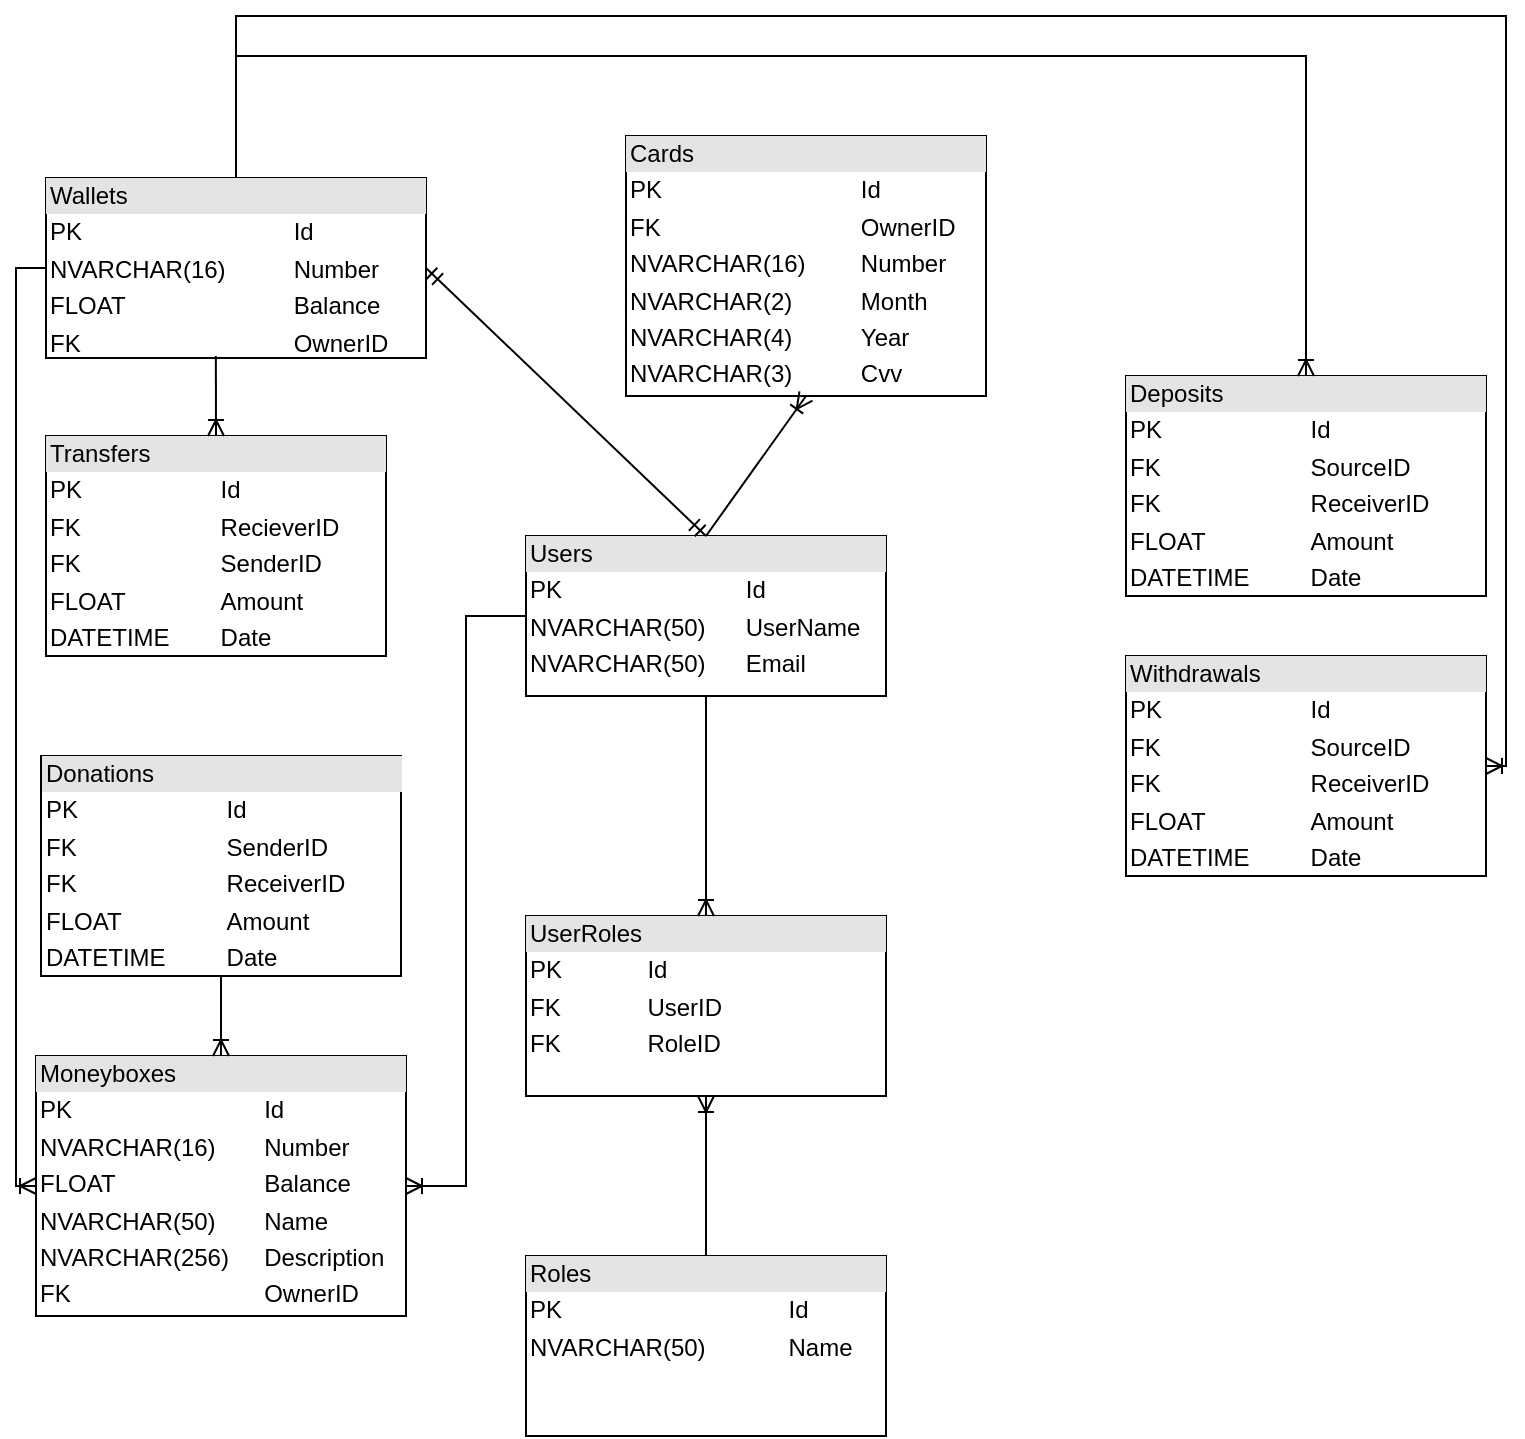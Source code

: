 <mxfile version="20.4.1"><diagram id="vShU4coVJeIM-3Gy8aQp" name="Page-1"><mxGraphModel dx="1038" dy="564" grid="1" gridSize="10" guides="1" tooltips="1" connect="1" arrows="1" fold="1" page="1" pageScale="1" pageWidth="827" pageHeight="1169" math="0" shadow="0"><root><mxCell id="0"/><mxCell id="1" parent="0"/><mxCell id="t9f5pNgkgKzZPemzwrqd-10" value="&lt;div style=&quot;box-sizing: border-box ; width: 100% ; background: #e4e4e4 ; padding: 2px&quot;&gt;Users&lt;br&gt;&lt;/div&gt;&lt;table style=&quot;width: 100% ; font-size: 1em&quot; cellspacing=&quot;0&quot; cellpadding=&quot;2&quot;&gt;&lt;tbody&gt;&lt;tr&gt;&lt;td&gt;PK&lt;/td&gt;&lt;td&gt;Id&lt;br&gt;&lt;/td&gt;&lt;/tr&gt;&lt;tr&gt;&lt;td&gt;NVARCHAR(50)&lt;br&gt;&lt;/td&gt;&lt;td&gt;UserName&lt;/td&gt;&lt;/tr&gt;&lt;tr&gt;&lt;td&gt;NVARCHAR(50)&lt;br&gt;&lt;/td&gt;&lt;td&gt;Email&lt;/td&gt;&lt;/tr&gt;&lt;/tbody&gt;&lt;/table&gt;" style="verticalAlign=top;align=left;overflow=fill;html=1;" parent="1" vertex="1"><mxGeometry x="300" y="280" width="180" height="80" as="geometry"/></mxCell><mxCell id="t9f5pNgkgKzZPemzwrqd-11" value="&lt;div style=&quot;box-sizing: border-box ; width: 100% ; background: #e4e4e4 ; padding: 2px&quot;&gt;Cards&lt;br&gt;&lt;/div&gt;&lt;table style=&quot;width: 100% ; font-size: 1em&quot; cellspacing=&quot;0&quot; cellpadding=&quot;2&quot;&gt;&lt;tbody&gt;&lt;tr&gt;&lt;td&gt;PK&lt;/td&gt;&lt;td&gt;Id&lt;/td&gt;&lt;/tr&gt;&lt;tr&gt;&lt;td&gt;FK&lt;/td&gt;&lt;td&gt;OwnerID&lt;br&gt;&lt;/td&gt;&lt;/tr&gt;&lt;tr&gt;&lt;td&gt;NVARCHAR(16)&lt;/td&gt;&lt;td&gt;Number&lt;/td&gt;&lt;/tr&gt;&lt;tr&gt;&lt;td&gt;NVARCHAR(2)&lt;/td&gt;&lt;td&gt;Month&lt;br&gt;&lt;/td&gt;&lt;/tr&gt;&lt;tr&gt;&lt;td&gt;NVARCHAR(4)&lt;/td&gt;&lt;td&gt;Year&lt;br&gt;&lt;/td&gt;&lt;/tr&gt;&lt;tr&gt;&lt;td&gt;NVARCHAR(3)&lt;/td&gt;&lt;td&gt;Cvv&lt;br&gt;&lt;/td&gt;&lt;/tr&gt;&lt;/tbody&gt;&lt;/table&gt;" style="verticalAlign=top;align=left;overflow=fill;html=1;" parent="1" vertex="1"><mxGeometry x="350" y="80" width="180" height="130" as="geometry"/></mxCell><mxCell id="t9f5pNgkgKzZPemzwrqd-12" value="&lt;div style=&quot;box-sizing: border-box ; width: 100% ; background: #e4e4e4 ; padding: 2px&quot;&gt;Wallets&lt;/div&gt;&lt;table style=&quot;width: 100% ; font-size: 1em&quot; cellspacing=&quot;0&quot; cellpadding=&quot;2&quot;&gt;&lt;tbody&gt;&lt;tr&gt;&lt;td&gt;PK&lt;/td&gt;&lt;td&gt;Id&lt;/td&gt;&lt;/tr&gt;&lt;tr&gt;&lt;td&gt;NVARCHAR(16)&lt;/td&gt;&lt;td&gt;Number&lt;/td&gt;&lt;/tr&gt;&lt;tr&gt;&lt;td&gt;FLOAT&lt;br&gt;&lt;/td&gt;&lt;td&gt;Balance&lt;/td&gt;&lt;/tr&gt;&lt;tr&gt;&lt;td&gt;FK&lt;br&gt;&lt;/td&gt;&lt;td&gt;OwnerID&lt;br&gt;&lt;/td&gt;&lt;/tr&gt;&lt;tr&gt;&lt;td&gt;&lt;br&gt;&lt;/td&gt;&lt;td&gt;&lt;br&gt;&lt;/td&gt;&lt;/tr&gt;&lt;tr&gt;&lt;td&gt;&lt;br&gt;&lt;/td&gt;&lt;td&gt;&lt;br&gt;&lt;/td&gt;&lt;/tr&gt;&lt;tr&gt;&lt;td&gt;&lt;br&gt;&lt;/td&gt;&lt;td&gt;&lt;br&gt;&lt;/td&gt;&lt;/tr&gt;&lt;tr&gt;&lt;td&gt;&lt;br&gt;&lt;/td&gt;&lt;td&gt;&lt;br&gt;&lt;/td&gt;&lt;/tr&gt;&lt;/tbody&gt;&lt;/table&gt;" style="verticalAlign=top;align=left;overflow=fill;html=1;" parent="1" vertex="1"><mxGeometry x="60" y="101" width="190" height="90" as="geometry"/></mxCell><mxCell id="t9f5pNgkgKzZPemzwrqd-13" value="&lt;div style=&quot;box-sizing: border-box ; width: 100% ; background: #e4e4e4 ; padding: 2px&quot;&gt;Transfers&lt;/div&gt;&lt;table style=&quot;width: 100% ; font-size: 1em&quot; cellspacing=&quot;0&quot; cellpadding=&quot;2&quot;&gt;&lt;tbody&gt;&lt;tr&gt;&lt;td&gt;PK&lt;/td&gt;&lt;td&gt;Id&lt;/td&gt;&lt;/tr&gt;&lt;tr&gt;&lt;td&gt;FK&lt;/td&gt;&lt;td&gt;RecieverID&lt;br&gt;&lt;/td&gt;&lt;/tr&gt;&lt;tr&gt;&lt;td&gt;FK&lt;br&gt;&lt;/td&gt;&lt;td&gt;SenderID&lt;/td&gt;&lt;/tr&gt;&lt;tr&gt;&lt;td&gt;FLOAT&lt;br&gt;&lt;/td&gt;&lt;td&gt;Amount&lt;br&gt;&lt;/td&gt;&lt;/tr&gt;&lt;tr&gt;&lt;td&gt;DATETIME&lt;br&gt;&lt;/td&gt;&lt;td&gt;Date&lt;br&gt;&lt;/td&gt;&lt;/tr&gt;&lt;/tbody&gt;&lt;/table&gt;" style="verticalAlign=top;align=left;overflow=fill;html=1;" parent="1" vertex="1"><mxGeometry x="60" y="230" width="170" height="110" as="geometry"/></mxCell><mxCell id="t9f5pNgkgKzZPemzwrqd-14" value="&lt;div style=&quot;box-sizing: border-box ; width: 100% ; background: #e4e4e4 ; padding: 2px&quot;&gt;Deposits&lt;/div&gt;&lt;table style=&quot;width: 100% ; font-size: 1em&quot; cellspacing=&quot;0&quot; cellpadding=&quot;2&quot;&gt;&lt;tbody&gt;&lt;tr&gt;&lt;td&gt;PK&lt;/td&gt;&lt;td&gt;Id&lt;/td&gt;&lt;/tr&gt;&lt;tr&gt;&lt;td&gt;FK&lt;/td&gt;&lt;td&gt;SourceID&lt;/td&gt;&lt;/tr&gt;&lt;tr&gt;&lt;td&gt;FK&lt;br&gt;&lt;/td&gt;&lt;td&gt;ReceiverID&lt;/td&gt;&lt;/tr&gt;&lt;tr&gt;&lt;td&gt;FLOAT&lt;br&gt;&lt;/td&gt;&lt;td&gt;Amount&lt;br&gt;&lt;/td&gt;&lt;/tr&gt;&lt;tr&gt;&lt;td&gt;DATETIME&lt;br&gt;&lt;/td&gt;&lt;td&gt;Date&lt;br&gt;&lt;/td&gt;&lt;/tr&gt;&lt;/tbody&gt;&lt;/table&gt;" style="verticalAlign=top;align=left;overflow=fill;html=1;" parent="1" vertex="1"><mxGeometry x="600" y="200" width="180" height="110" as="geometry"/></mxCell><mxCell id="t9f5pNgkgKzZPemzwrqd-15" value="&lt;div style=&quot;box-sizing: border-box ; width: 100% ; background: #e4e4e4 ; padding: 2px&quot;&gt;Withdrawals&lt;br&gt;&lt;/div&gt;&lt;table style=&quot;width: 100% ; font-size: 1em&quot; cellspacing=&quot;0&quot; cellpadding=&quot;2&quot;&gt;&lt;tbody&gt;&lt;tr&gt;&lt;td&gt;PK&lt;/td&gt;&lt;td&gt;Id&lt;/td&gt;&lt;/tr&gt;&lt;tr&gt;&lt;td&gt;FK&lt;/td&gt;&lt;td&gt;SourceID&lt;/td&gt;&lt;/tr&gt;&lt;tr&gt;&lt;td&gt;FK&lt;br&gt;&lt;/td&gt;&lt;td&gt;ReceiverID&lt;/td&gt;&lt;/tr&gt;&lt;tr&gt;&lt;td&gt;FLOAT&lt;br&gt;&lt;/td&gt;&lt;td&gt;Amount&lt;br&gt;&lt;/td&gt;&lt;/tr&gt;&lt;tr&gt;&lt;td&gt;DATETIME&lt;br&gt;&lt;/td&gt;&lt;td&gt;Date&lt;br&gt;&lt;/td&gt;&lt;/tr&gt;&lt;/tbody&gt;&lt;/table&gt;" style="verticalAlign=top;align=left;overflow=fill;html=1;" parent="1" vertex="1"><mxGeometry x="600" y="340" width="180" height="110" as="geometry"/></mxCell><mxCell id="t9f5pNgkgKzZPemzwrqd-16" value="&lt;div style=&quot;box-sizing: border-box ; width: 100% ; background: #e4e4e4 ; padding: 2px&quot;&gt;Donations&lt;br&gt;&lt;/div&gt;&lt;table style=&quot;width: 100% ; font-size: 1em&quot; cellspacing=&quot;0&quot; cellpadding=&quot;2&quot;&gt;&lt;tbody&gt;&lt;tr&gt;&lt;td&gt;PK&lt;/td&gt;&lt;td&gt;Id&lt;/td&gt;&lt;/tr&gt;&lt;tr&gt;&lt;td&gt;FK&lt;/td&gt;&lt;td&gt;SenderID&lt;/td&gt;&lt;/tr&gt;&lt;tr&gt;&lt;td&gt;FK&lt;br&gt;&lt;/td&gt;&lt;td&gt;ReceiverID&lt;/td&gt;&lt;/tr&gt;&lt;tr&gt;&lt;td&gt;FLOAT&lt;br&gt;&lt;/td&gt;&lt;td&gt;Amount&lt;br&gt;&lt;/td&gt;&lt;/tr&gt;&lt;tr&gt;&lt;td&gt;DATETIME&lt;br&gt;&lt;/td&gt;&lt;td&gt;Date&lt;br&gt;&lt;/td&gt;&lt;/tr&gt;&lt;/tbody&gt;&lt;/table&gt;" style="verticalAlign=top;align=left;overflow=fill;html=1;" parent="1" vertex="1"><mxGeometry x="57.5" y="390" width="180" height="110" as="geometry"/></mxCell><mxCell id="t9f5pNgkgKzZPemzwrqd-17" value="&lt;div style=&quot;box-sizing: border-box ; width: 100% ; background: #e4e4e4 ; padding: 2px&quot;&gt;Moneyboxes&lt;br&gt;&lt;/div&gt;&lt;table style=&quot;width: 100% ; font-size: 1em&quot; cellspacing=&quot;0&quot; cellpadding=&quot;2&quot;&gt;&lt;tbody&gt;&lt;tr&gt;&lt;td&gt;PK&lt;/td&gt;&lt;td&gt;Id&lt;/td&gt;&lt;/tr&gt;&lt;tr&gt;&lt;td&gt;NVARCHAR(16)&lt;/td&gt;&lt;td&gt;Number&lt;/td&gt;&lt;/tr&gt;&lt;tr&gt;&lt;td&gt;FLOAT&lt;br&gt;&lt;/td&gt;&lt;td&gt;Balance&lt;/td&gt;&lt;/tr&gt;&lt;tr&gt;&lt;td&gt;NVARCHAR(50)&lt;br&gt;&lt;/td&gt;&lt;td&gt;Name&lt;br&gt;&lt;/td&gt;&lt;/tr&gt;&lt;tr&gt;&lt;td&gt;NVARCHAR(256)&lt;br&gt;&lt;/td&gt;&lt;td&gt;Description&lt;br&gt;&lt;/td&gt;&lt;/tr&gt;&lt;tr&gt;&lt;td&gt;FK&lt;br&gt;&lt;/td&gt;&lt;td&gt;OwnerID&lt;br&gt;&lt;/td&gt;&lt;/tr&gt;&lt;tr&gt;&lt;td&gt;&lt;br&gt;&lt;/td&gt;&lt;td&gt;&lt;br&gt;&lt;/td&gt;&lt;/tr&gt;&lt;tr&gt;&lt;td&gt;&lt;br&gt;&lt;/td&gt;&lt;td&gt;&lt;br&gt;&lt;/td&gt;&lt;/tr&gt;&lt;tr&gt;&lt;td&gt;&lt;br&gt;&lt;/td&gt;&lt;td&gt;&lt;br&gt;&lt;/td&gt;&lt;/tr&gt;&lt;/tbody&gt;&lt;/table&gt;" style="verticalAlign=top;align=left;overflow=fill;html=1;" parent="1" vertex="1"><mxGeometry x="55" y="540" width="185" height="130" as="geometry"/></mxCell><mxCell id="t9f5pNgkgKzZPemzwrqd-18" value="&lt;div style=&quot;box-sizing: border-box ; width: 100% ; background: #e4e4e4 ; padding: 2px&quot;&gt;Roles&lt;/div&gt;&lt;table style=&quot;width: 100% ; font-size: 1em&quot; cellspacing=&quot;0&quot; cellpadding=&quot;2&quot;&gt;&lt;tbody&gt;&lt;tr&gt;&lt;td&gt;PK&lt;/td&gt;&lt;td&gt;Id&lt;/td&gt;&lt;/tr&gt;&lt;tr&gt;&lt;td&gt;NVARCHAR(50)&lt;/td&gt;&lt;td&gt;Name&lt;/td&gt;&lt;/tr&gt;&lt;tr&gt;&lt;td&gt;&lt;br&gt;&lt;/td&gt;&lt;td&gt;&lt;br&gt;&lt;/td&gt;&lt;/tr&gt;&lt;/tbody&gt;&lt;/table&gt;" style="verticalAlign=top;align=left;overflow=fill;html=1;" parent="1" vertex="1"><mxGeometry x="300" y="640" width="180" height="90" as="geometry"/></mxCell><mxCell id="t9f5pNgkgKzZPemzwrqd-19" value="&lt;div style=&quot;box-sizing: border-box ; width: 100% ; background: #e4e4e4 ; padding: 2px&quot;&gt;UserRoles&lt;/div&gt;&lt;table style=&quot;width: 100% ; font-size: 1em&quot; cellspacing=&quot;0&quot; cellpadding=&quot;2&quot;&gt;&lt;tbody&gt;&lt;tr&gt;&lt;td&gt;PK&lt;/td&gt;&lt;td&gt;Id&lt;/td&gt;&lt;/tr&gt;&lt;tr&gt;&lt;td&gt;FK&lt;br&gt;&lt;/td&gt;&lt;td&gt;UserID&lt;/td&gt;&lt;/tr&gt;&lt;tr&gt;&lt;td&gt;FK&lt;br&gt;&lt;/td&gt;&lt;td&gt;RoleID&lt;/td&gt;&lt;/tr&gt;&lt;/tbody&gt;&lt;/table&gt;" style="verticalAlign=top;align=left;overflow=fill;html=1;" parent="1" vertex="1"><mxGeometry x="300" y="470" width="180" height="90" as="geometry"/></mxCell><mxCell id="t9f5pNgkgKzZPemzwrqd-27" value="" style="fontSize=12;html=1;endArrow=ERoneToMany;rounded=0;strokeColor=default;entryX=0.5;entryY=0;entryDx=0;entryDy=0;exitX=0.5;exitY=1;exitDx=0;exitDy=0;" parent="1" source="t9f5pNgkgKzZPemzwrqd-10" target="t9f5pNgkgKzZPemzwrqd-19" edge="1"><mxGeometry width="100" height="100" relative="1" as="geometry"><mxPoint x="360" y="490" as="sourcePoint"/><mxPoint x="460" y="430" as="targetPoint"/></mxGeometry></mxCell><mxCell id="t9f5pNgkgKzZPemzwrqd-28" value="" style="fontSize=12;html=1;endArrow=ERoneToMany;rounded=0;strokeColor=default;entryX=0.5;entryY=1;entryDx=0;entryDy=0;exitX=0.5;exitY=0;exitDx=0;exitDy=0;" parent="1" source="t9f5pNgkgKzZPemzwrqd-18" target="t9f5pNgkgKzZPemzwrqd-19" edge="1"><mxGeometry width="100" height="100" relative="1" as="geometry"><mxPoint x="360" y="490" as="sourcePoint"/><mxPoint x="460" y="390" as="targetPoint"/></mxGeometry></mxCell><mxCell id="t9f5pNgkgKzZPemzwrqd-30" value="" style="fontSize=12;html=1;endArrow=ERmandOne;startArrow=ERmandOne;rounded=0;strokeColor=default;exitX=1;exitY=0.5;exitDx=0;exitDy=0;entryX=0.5;entryY=0;entryDx=0;entryDy=0;" parent="1" source="t9f5pNgkgKzZPemzwrqd-12" target="t9f5pNgkgKzZPemzwrqd-10" edge="1"><mxGeometry width="100" height="100" relative="1" as="geometry"><mxPoint x="360" y="400" as="sourcePoint"/><mxPoint x="460" y="300" as="targetPoint"/></mxGeometry></mxCell><mxCell id="t9f5pNgkgKzZPemzwrqd-31" value="" style="fontSize=12;html=1;endArrow=ERoneToMany;rounded=0;strokeColor=default;exitX=0.5;exitY=0;exitDx=0;exitDy=0;entryX=0.5;entryY=1;entryDx=0;entryDy=0;" parent="1" source="t9f5pNgkgKzZPemzwrqd-10" target="t9f5pNgkgKzZPemzwrqd-11" edge="1"><mxGeometry width="100" height="100" relative="1" as="geometry"><mxPoint x="360" y="400" as="sourcePoint"/><mxPoint x="460" y="300" as="targetPoint"/></mxGeometry></mxCell><mxCell id="t9f5pNgkgKzZPemzwrqd-32" value="" style="fontSize=12;html=1;endArrow=ERoneToMany;rounded=0;strokeColor=default;exitX=0.447;exitY=0.989;exitDx=0;exitDy=0;exitPerimeter=0;entryX=0.5;entryY=0;entryDx=0;entryDy=0;" parent="1" source="t9f5pNgkgKzZPemzwrqd-12" target="t9f5pNgkgKzZPemzwrqd-13" edge="1"><mxGeometry width="100" height="100" relative="1" as="geometry"><mxPoint x="360" y="400" as="sourcePoint"/><mxPoint x="460" y="300" as="targetPoint"/></mxGeometry></mxCell><mxCell id="t9f5pNgkgKzZPemzwrqd-34" value="" style="fontSize=12;html=1;endArrow=ERoneToMany;rounded=0;strokeColor=default;exitX=0;exitY=0.5;exitDx=0;exitDy=0;edgeStyle=orthogonalEdgeStyle;entryX=0;entryY=0.5;entryDx=0;entryDy=0;" parent="1" source="t9f5pNgkgKzZPemzwrqd-12" target="t9f5pNgkgKzZPemzwrqd-17" edge="1"><mxGeometry width="100" height="100" relative="1" as="geometry"><mxPoint x="360" y="400" as="sourcePoint"/><mxPoint x="30" y="605" as="targetPoint"/></mxGeometry></mxCell><mxCell id="t9f5pNgkgKzZPemzwrqd-35" value="" style="fontSize=12;html=1;endArrow=ERoneToMany;rounded=0;strokeColor=default;entryX=0.5;entryY=0;entryDx=0;entryDy=0;exitX=0.5;exitY=0;exitDx=0;exitDy=0;edgeStyle=orthogonalEdgeStyle;" parent="1" source="t9f5pNgkgKzZPemzwrqd-12" target="t9f5pNgkgKzZPemzwrqd-14" edge="1"><mxGeometry width="100" height="100" relative="1" as="geometry"><mxPoint x="360" y="400" as="sourcePoint"/><mxPoint x="460" y="300" as="targetPoint"/><Array as="points"><mxPoint x="155" y="40"/><mxPoint x="690" y="40"/></Array></mxGeometry></mxCell><mxCell id="t9f5pNgkgKzZPemzwrqd-36" value="" style="edgeStyle=orthogonalEdgeStyle;fontSize=12;html=1;endArrow=ERoneToMany;rounded=0;strokeColor=default;entryX=1;entryY=0.5;entryDx=0;entryDy=0;exitX=0.5;exitY=0;exitDx=0;exitDy=0;" parent="1" source="t9f5pNgkgKzZPemzwrqd-12" target="t9f5pNgkgKzZPemzwrqd-15" edge="1"><mxGeometry width="100" height="100" relative="1" as="geometry"><mxPoint x="360" y="400" as="sourcePoint"/><mxPoint x="460" y="300" as="targetPoint"/><Array as="points"><mxPoint x="155" y="20"/><mxPoint x="790" y="20"/><mxPoint x="790" y="395"/></Array></mxGeometry></mxCell><mxCell id="t9f5pNgkgKzZPemzwrqd-37" value="" style="edgeStyle=entityRelationEdgeStyle;fontSize=12;html=1;endArrow=ERoneToMany;rounded=0;strokeColor=default;exitX=0;exitY=0.5;exitDx=0;exitDy=0;entryX=1;entryY=0.5;entryDx=0;entryDy=0;" parent="1" source="t9f5pNgkgKzZPemzwrqd-10" target="t9f5pNgkgKzZPemzwrqd-17" edge="1"><mxGeometry width="100" height="100" relative="1" as="geometry"><mxPoint x="360" y="460" as="sourcePoint"/><mxPoint x="460" y="360" as="targetPoint"/></mxGeometry></mxCell><mxCell id="VWnadEcXXrnYw1UUL1kd-1" value="" style="fontSize=12;html=1;endArrow=ERoneToMany;rounded=0;exitX=0.5;exitY=1;exitDx=0;exitDy=0;entryX=0.5;entryY=0;entryDx=0;entryDy=0;" edge="1" parent="1" source="t9f5pNgkgKzZPemzwrqd-16" target="t9f5pNgkgKzZPemzwrqd-17"><mxGeometry width="100" height="100" relative="1" as="geometry"><mxPoint x="360" y="460" as="sourcePoint"/><mxPoint x="460" y="360" as="targetPoint"/></mxGeometry></mxCell></root></mxGraphModel></diagram></mxfile>